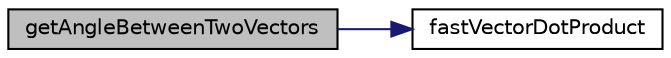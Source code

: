 digraph "getAngleBetweenTwoVectors"
{
 // LATEX_PDF_SIZE
  edge [fontname="Helvetica",fontsize="10",labelfontname="Helvetica",labelfontsize="10"];
  node [fontname="Helvetica",fontsize="10",shape=record];
  rankdir="LR";
  Node1 [label="getAngleBetweenTwoVectors",height=0.2,width=0.4,color="black", fillcolor="grey75", style="filled", fontcolor="black",tooltip=" "];
  Node1 -> Node2 [color="midnightblue",fontsize="10",style="solid",fontname="Helvetica"];
  Node2 [label="fastVectorDotProduct",height=0.2,width=0.4,color="black", fillcolor="white", style="filled",URL="$fast_vectors_8cpp.html#a5a9214db3d2f582049cd4aafdeeb881d",tooltip=" "];
}
